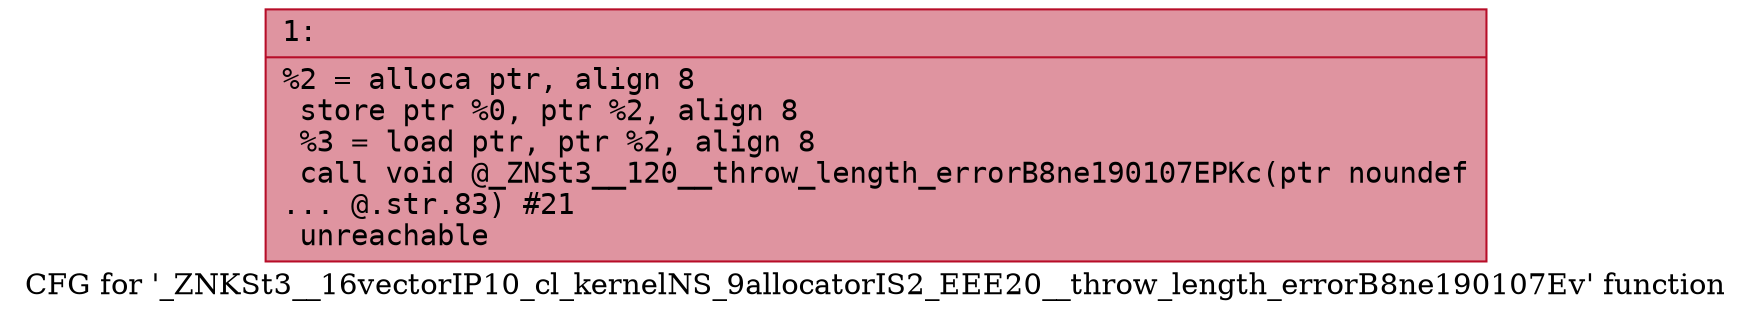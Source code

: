digraph "CFG for '_ZNKSt3__16vectorIP10_cl_kernelNS_9allocatorIS2_EEE20__throw_length_errorB8ne190107Ev' function" {
	label="CFG for '_ZNKSt3__16vectorIP10_cl_kernelNS_9allocatorIS2_EEE20__throw_length_errorB8ne190107Ev' function";

	Node0x60000093db80 [shape=record,color="#b70d28ff", style=filled, fillcolor="#b70d2870" fontname="Courier",label="{1:\l|  %2 = alloca ptr, align 8\l  store ptr %0, ptr %2, align 8\l  %3 = load ptr, ptr %2, align 8\l  call void @_ZNSt3__120__throw_length_errorB8ne190107EPKc(ptr noundef\l... @.str.83) #21\l  unreachable\l}"];
}

